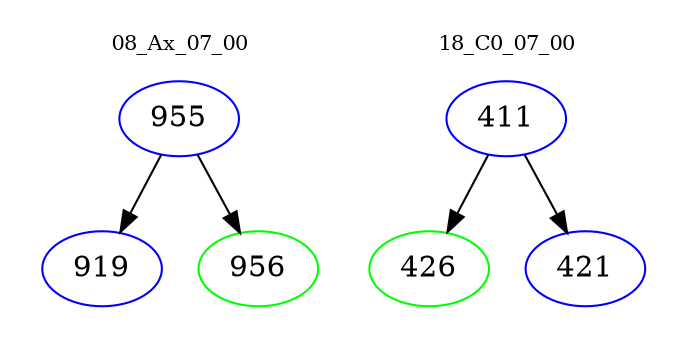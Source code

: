 digraph{
subgraph cluster_0 {
color = white
label = "08_Ax_07_00";
fontsize=10;
T0_955 [label="955", color="blue"]
T0_955 -> T0_919 [color="black"]
T0_919 [label="919", color="blue"]
T0_955 -> T0_956 [color="black"]
T0_956 [label="956", color="green"]
}
subgraph cluster_1 {
color = white
label = "18_C0_07_00";
fontsize=10;
T1_411 [label="411", color="blue"]
T1_411 -> T1_426 [color="black"]
T1_426 [label="426", color="green"]
T1_411 -> T1_421 [color="black"]
T1_421 [label="421", color="blue"]
}
}

